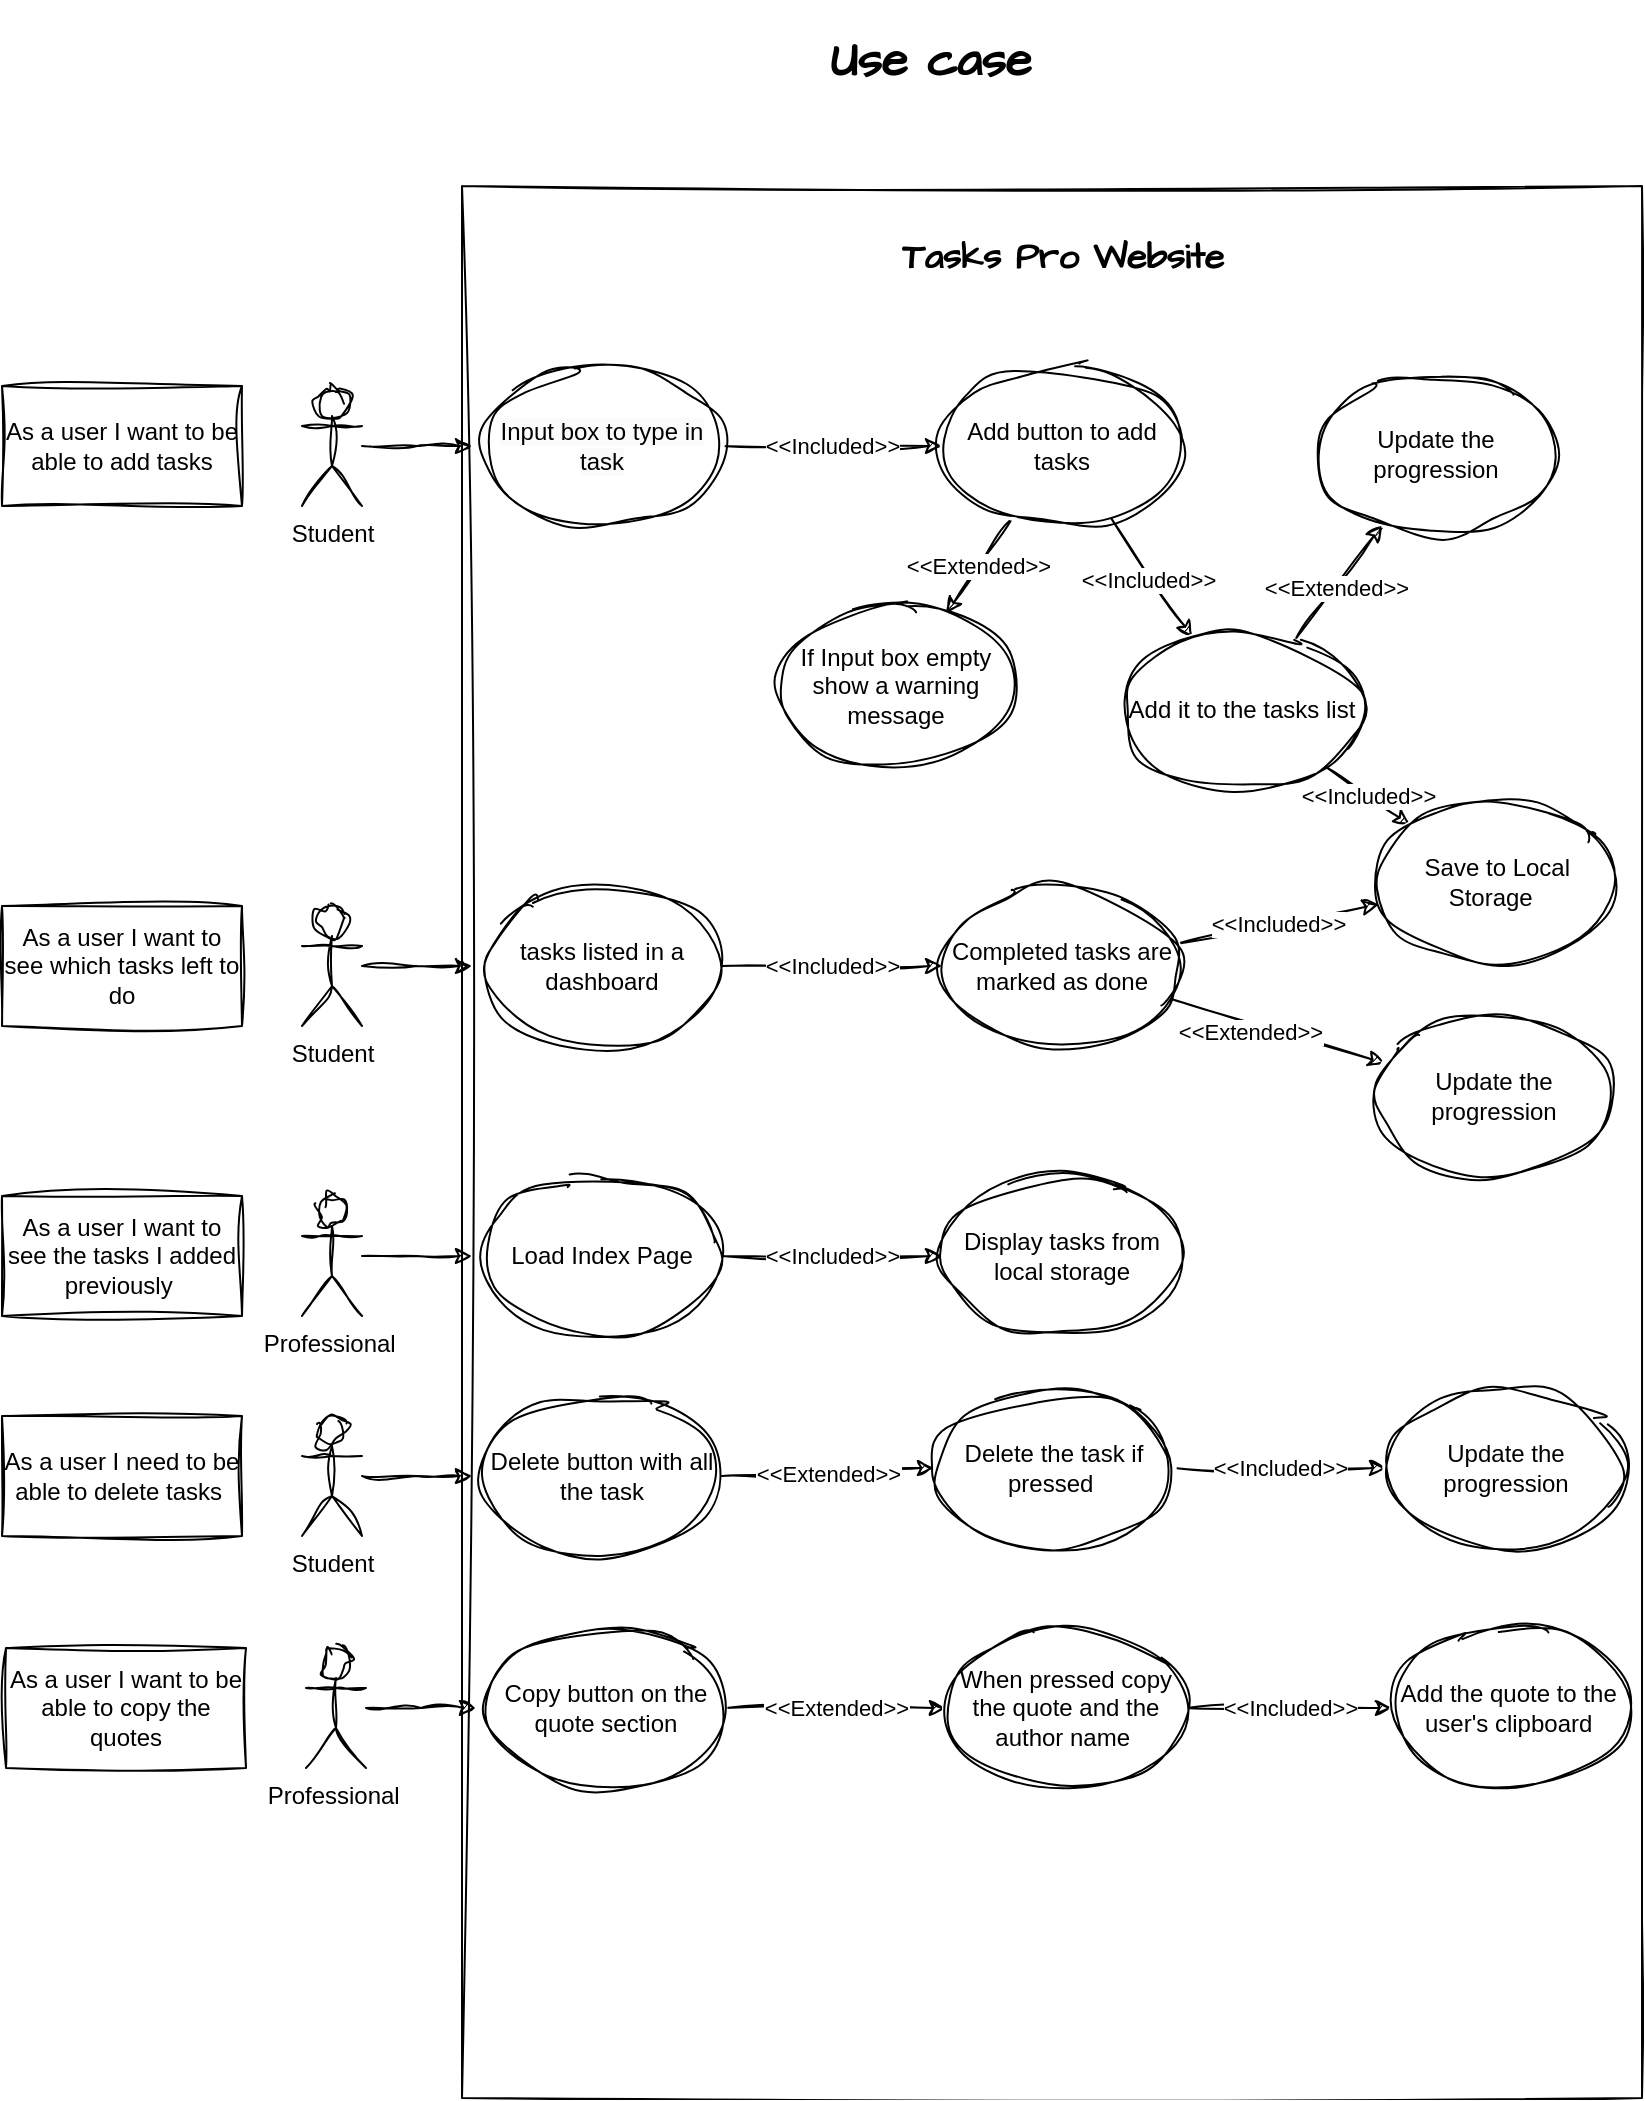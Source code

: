 <mxfile version="24.2.3" type="device" pages="4">
  <diagram name="Use Case" id="Ie0qIOMD2gWjjUgOrU0F">
    <mxGraphModel dx="954" dy="506" grid="0" gridSize="10" guides="1" tooltips="1" connect="1" arrows="1" fold="1" page="1" pageScale="1" pageWidth="827" pageHeight="1169" math="0" shadow="0">
      <root>
        <mxCell id="0" />
        <mxCell id="1" parent="0" />
        <mxCell id="SjFokDbVXIFBRHsCpH0y-13" value="" style="rounded=0;whiteSpace=wrap;html=1;sketch=1;hachureGap=4;jiggle=2;curveFitting=1;fontFamily=Architects Daughter;fontSource=https%3A%2F%2Ffonts.googleapis.com%2Fcss%3Ffamily%3DArchitects%2BDaughter;fillColor=none;" parent="1" vertex="1">
          <mxGeometry x="234" y="207" width="590" height="956" as="geometry" />
        </mxCell>
        <mxCell id="109R5JzHJewTzYq5zSRQ-8" value="" style="edgeStyle=orthogonalEdgeStyle;rounded=0;orthogonalLoop=1;jettySize=auto;html=1;sketch=1;curveFitting=1;jiggle=2;" parent="1" source="109R5JzHJewTzYq5zSRQ-1" edge="1">
          <mxGeometry relative="1" as="geometry">
            <mxPoint x="239" y="337" as="targetPoint" />
          </mxGeometry>
        </mxCell>
        <mxCell id="109R5JzHJewTzYq5zSRQ-1" value="Student" style="shape=umlActor;verticalLabelPosition=bottom;verticalAlign=top;html=1;outlineConnect=0;sketch=1;curveFitting=1;jiggle=2;" parent="1" vertex="1">
          <mxGeometry x="154" y="307" width="30" height="60" as="geometry" />
        </mxCell>
        <mxCell id="109R5JzHJewTzYq5zSRQ-2" value="As a user I want to be able to add tasks" style="rounded=0;whiteSpace=wrap;html=1;sketch=1;curveFitting=1;jiggle=2;" parent="1" vertex="1">
          <mxGeometry x="4" y="307" width="120" height="60" as="geometry" />
        </mxCell>
        <mxCell id="109R5JzHJewTzYq5zSRQ-13" value="&amp;lt;&amp;lt;Included&amp;gt;&amp;gt;" style="edgeStyle=orthogonalEdgeStyle;rounded=0;orthogonalLoop=1;jettySize=auto;html=1;sketch=1;curveFitting=1;jiggle=2;" parent="1" source="109R5JzHJewTzYq5zSRQ-10" target="109R5JzHJewTzYq5zSRQ-12" edge="1">
          <mxGeometry relative="1" as="geometry">
            <mxPoint as="offset" />
          </mxGeometry>
        </mxCell>
        <mxCell id="109R5JzHJewTzYq5zSRQ-10" value="&lt;span style=&quot;color: rgb(0, 0, 0); font-family: Helvetica; font-size: 12px; font-style: normal; font-variant-ligatures: normal; font-variant-caps: normal; font-weight: 400; letter-spacing: normal; orphans: 2; text-align: center; text-indent: 0px; text-transform: none; widows: 2; word-spacing: 0px; -webkit-text-stroke-width: 0px; white-space: normal; background-color: rgb(251, 251, 251); text-decoration-thickness: initial; text-decoration-style: initial; text-decoration-color: initial; display: inline !important; float: none;&quot;&gt;Input box to type in task&lt;/span&gt;" style="ellipse;whiteSpace=wrap;html=1;sketch=1;curveFitting=1;jiggle=2;" parent="1" vertex="1">
          <mxGeometry x="244" y="297" width="120" height="80" as="geometry" />
        </mxCell>
        <mxCell id="SjFokDbVXIFBRHsCpH0y-9" value="" style="rounded=0;orthogonalLoop=1;jettySize=auto;html=1;sketch=1;curveFitting=1;jiggle=2;" parent="1" source="109R5JzHJewTzYq5zSRQ-12" target="SjFokDbVXIFBRHsCpH0y-1" edge="1">
          <mxGeometry relative="1" as="geometry" />
        </mxCell>
        <mxCell id="SjFokDbVXIFBRHsCpH0y-10" value="&amp;lt;&amp;lt;Included&amp;gt;&amp;gt;" style="edgeLabel;html=1;align=center;verticalAlign=middle;resizable=0;points=[];sketch=1;curveFitting=1;jiggle=2;fontFamily=Helvetica;" parent="SjFokDbVXIFBRHsCpH0y-9" vertex="1" connectable="0">
          <mxGeometry x="-0.029" y="-2" relative="1" as="geometry">
            <mxPoint as="offset" />
          </mxGeometry>
        </mxCell>
        <mxCell id="SjFokDbVXIFBRHsCpH0y-12" value="&amp;lt;&amp;lt;Extended&amp;gt;&amp;gt;" style="rounded=0;orthogonalLoop=1;jettySize=auto;html=1;sketch=1;curveFitting=1;jiggle=2;" parent="1" source="109R5JzHJewTzYq5zSRQ-12" target="SjFokDbVXIFBRHsCpH0y-11" edge="1">
          <mxGeometry relative="1" as="geometry" />
        </mxCell>
        <mxCell id="109R5JzHJewTzYq5zSRQ-12" value="Add button to add tasks" style="ellipse;whiteSpace=wrap;html=1;sketch=1;curveFitting=1;jiggle=2;" parent="1" vertex="1">
          <mxGeometry x="474" y="297" width="120" height="80" as="geometry" />
        </mxCell>
        <mxCell id="109R5JzHJewTzYq5zSRQ-14" value="" style="edgeStyle=orthogonalEdgeStyle;rounded=0;orthogonalLoop=1;jettySize=auto;html=1;sketch=1;curveFitting=1;jiggle=2;" parent="1" source="109R5JzHJewTzYq5zSRQ-15" edge="1">
          <mxGeometry relative="1" as="geometry">
            <mxPoint x="239" y="597" as="targetPoint" />
          </mxGeometry>
        </mxCell>
        <mxCell id="109R5JzHJewTzYq5zSRQ-15" value="Student" style="shape=umlActor;verticalLabelPosition=bottom;verticalAlign=top;html=1;outlineConnect=0;sketch=1;curveFitting=1;jiggle=2;" parent="1" vertex="1">
          <mxGeometry x="154" y="567" width="30" height="60" as="geometry" />
        </mxCell>
        <mxCell id="109R5JzHJewTzYq5zSRQ-16" value="As a user I want to see which tasks left to do" style="rounded=0;whiteSpace=wrap;html=1;sketch=1;curveFitting=1;jiggle=2;" parent="1" vertex="1">
          <mxGeometry x="4" y="567" width="120" height="60" as="geometry" />
        </mxCell>
        <mxCell id="109R5JzHJewTzYq5zSRQ-17" value="&amp;lt;&amp;lt;Included&amp;gt;&amp;gt;" style="edgeStyle=orthogonalEdgeStyle;rounded=0;orthogonalLoop=1;jettySize=auto;html=1;sketch=1;curveFitting=1;jiggle=2;" parent="1" source="109R5JzHJewTzYq5zSRQ-18" target="109R5JzHJewTzYq5zSRQ-19" edge="1">
          <mxGeometry relative="1" as="geometry" />
        </mxCell>
        <mxCell id="109R5JzHJewTzYq5zSRQ-18" value="tasks listed in a dashboard" style="ellipse;whiteSpace=wrap;html=1;sketch=1;curveFitting=1;jiggle=2;" parent="1" vertex="1">
          <mxGeometry x="244" y="557" width="120" height="80" as="geometry" />
        </mxCell>
        <mxCell id="SjFokDbVXIFBRHsCpH0y-17" value="" style="rounded=0;sketch=1;hachureGap=4;jiggle=2;curveFitting=1;orthogonalLoop=1;jettySize=auto;html=1;fontFamily=Architects Daughter;fontSource=https%3A%2F%2Ffonts.googleapis.com%2Fcss%3Ffamily%3DArchitects%2BDaughter;" parent="1" source="109R5JzHJewTzYq5zSRQ-19" target="SjFokDbVXIFBRHsCpH0y-16" edge="1">
          <mxGeometry relative="1" as="geometry" />
        </mxCell>
        <mxCell id="SjFokDbVXIFBRHsCpH0y-21" value="&amp;lt;&amp;lt;Extended&amp;gt;&amp;gt;" style="edgeLabel;html=1;align=center;verticalAlign=middle;resizable=0;points=[];sketch=1;hachureGap=4;jiggle=2;curveFitting=1;fontFamily=Helvetica;" parent="SjFokDbVXIFBRHsCpH0y-17" vertex="1" connectable="0">
          <mxGeometry x="-0.233" y="-4" relative="1" as="geometry">
            <mxPoint as="offset" />
          </mxGeometry>
        </mxCell>
        <mxCell id="SjFokDbVXIFBRHsCpH0y-35" value="&lt;span style=&quot;font-family: Helvetica;&quot;&gt;&amp;lt;&amp;lt;Included&amp;gt;&amp;gt;&lt;/span&gt;" style="rounded=0;sketch=1;hachureGap=4;jiggle=2;curveFitting=1;orthogonalLoop=1;jettySize=auto;html=1;fontFamily=Architects Daughter;fontSource=https%3A%2F%2Ffonts.googleapis.com%2Fcss%3Ffamily%3DArchitects%2BDaughter;" parent="1" source="109R5JzHJewTzYq5zSRQ-19" target="SjFokDbVXIFBRHsCpH0y-33" edge="1">
          <mxGeometry relative="1" as="geometry" />
        </mxCell>
        <mxCell id="109R5JzHJewTzYq5zSRQ-19" value="Completed tasks are marked as done" style="ellipse;whiteSpace=wrap;html=1;sketch=1;curveFitting=1;jiggle=2;" parent="1" vertex="1">
          <mxGeometry x="474" y="557" width="120" height="80" as="geometry" />
        </mxCell>
        <mxCell id="SjFokDbVXIFBRHsCpH0y-19" value="" style="rounded=0;sketch=1;hachureGap=4;jiggle=2;curveFitting=1;orthogonalLoop=1;jettySize=auto;html=1;fontFamily=Architects Daughter;fontSource=https%3A%2F%2Ffonts.googleapis.com%2Fcss%3Ffamily%3DArchitects%2BDaughter;" parent="1" source="SjFokDbVXIFBRHsCpH0y-1" target="SjFokDbVXIFBRHsCpH0y-18" edge="1">
          <mxGeometry relative="1" as="geometry" />
        </mxCell>
        <mxCell id="SjFokDbVXIFBRHsCpH0y-20" value="&amp;lt;&amp;lt;Extended&amp;gt;&amp;gt;" style="edgeLabel;html=1;align=center;verticalAlign=middle;resizable=0;points=[];sketch=1;hachureGap=4;jiggle=2;curveFitting=1;fontFamily=Helvetica;" parent="SjFokDbVXIFBRHsCpH0y-19" vertex="1" connectable="0">
          <mxGeometry x="-0.103" relative="1" as="geometry">
            <mxPoint as="offset" />
          </mxGeometry>
        </mxCell>
        <mxCell id="SjFokDbVXIFBRHsCpH0y-34" value="&lt;span style=&quot;font-family: Helvetica;&quot;&gt;&amp;lt;&amp;lt;Included&amp;gt;&amp;gt;&lt;/span&gt;" style="rounded=0;sketch=1;hachureGap=4;jiggle=2;curveFitting=1;orthogonalLoop=1;jettySize=auto;html=1;fontFamily=Architects Daughter;fontSource=https%3A%2F%2Ffonts.googleapis.com%2Fcss%3Ffamily%3DArchitects%2BDaughter;" parent="1" source="SjFokDbVXIFBRHsCpH0y-1" target="SjFokDbVXIFBRHsCpH0y-33" edge="1">
          <mxGeometry relative="1" as="geometry" />
        </mxCell>
        <mxCell id="SjFokDbVXIFBRHsCpH0y-1" value="Add it to the tasks list" style="ellipse;whiteSpace=wrap;html=1;sketch=1;curveFitting=1;jiggle=2;" parent="1" vertex="1">
          <mxGeometry x="564" y="429" width="120" height="80" as="geometry" />
        </mxCell>
        <mxCell id="SjFokDbVXIFBRHsCpH0y-11" value="If Input box empty show a warning message" style="ellipse;whiteSpace=wrap;html=1;sketch=1;curveFitting=1;jiggle=2;" parent="1" vertex="1">
          <mxGeometry x="391" y="417" width="120" height="80" as="geometry" />
        </mxCell>
        <mxCell id="SjFokDbVXIFBRHsCpH0y-14" value="&lt;h2&gt;Tasks Pro Website&lt;/h2&gt;" style="text;html=1;align=center;verticalAlign=middle;whiteSpace=wrap;rounded=0;fontFamily=Architects Daughter;fontSource=https%3A%2F%2Ffonts.googleapis.com%2Fcss%3Ffamily%3DArchitects%2BDaughter;" parent="1" vertex="1">
          <mxGeometry x="446.5" y="227" width="175" height="30" as="geometry" />
        </mxCell>
        <mxCell id="SjFokDbVXIFBRHsCpH0y-16" value="Update the progression" style="ellipse;whiteSpace=wrap;html=1;sketch=1;curveFitting=1;jiggle=2;" parent="1" vertex="1">
          <mxGeometry x="690" y="622" width="120" height="80" as="geometry" />
        </mxCell>
        <mxCell id="SjFokDbVXIFBRHsCpH0y-18" value="Update the progression" style="ellipse;whiteSpace=wrap;html=1;sketch=1;curveFitting=1;jiggle=2;" parent="1" vertex="1">
          <mxGeometry x="661" y="301" width="120" height="80" as="geometry" />
        </mxCell>
        <mxCell id="SjFokDbVXIFBRHsCpH0y-24" value="" style="edgeStyle=orthogonalEdgeStyle;rounded=0;orthogonalLoop=1;jettySize=auto;html=1;sketch=1;curveFitting=1;jiggle=2;" parent="1" source="SjFokDbVXIFBRHsCpH0y-25" edge="1">
          <mxGeometry relative="1" as="geometry">
            <mxPoint x="239" y="742" as="targetPoint" />
          </mxGeometry>
        </mxCell>
        <mxCell id="SjFokDbVXIFBRHsCpH0y-25" value="Professional&amp;nbsp;" style="shape=umlActor;verticalLabelPosition=bottom;verticalAlign=top;html=1;outlineConnect=0;sketch=1;curveFitting=1;jiggle=2;" parent="1" vertex="1">
          <mxGeometry x="154" y="712" width="30" height="60" as="geometry" />
        </mxCell>
        <mxCell id="SjFokDbVXIFBRHsCpH0y-26" value="As a user I want to see the tasks I added previously&amp;nbsp;" style="rounded=0;whiteSpace=wrap;html=1;sketch=1;curveFitting=1;jiggle=2;" parent="1" vertex="1">
          <mxGeometry x="4" y="712" width="120" height="60" as="geometry" />
        </mxCell>
        <mxCell id="SjFokDbVXIFBRHsCpH0y-27" value="&amp;lt;&amp;lt;Included&amp;gt;&amp;gt;" style="edgeStyle=orthogonalEdgeStyle;rounded=0;orthogonalLoop=1;jettySize=auto;html=1;sketch=1;curveFitting=1;jiggle=2;" parent="1" source="SjFokDbVXIFBRHsCpH0y-28" target="SjFokDbVXIFBRHsCpH0y-31" edge="1">
          <mxGeometry relative="1" as="geometry" />
        </mxCell>
        <mxCell id="SjFokDbVXIFBRHsCpH0y-28" value="Load Index Page" style="ellipse;whiteSpace=wrap;html=1;sketch=1;curveFitting=1;jiggle=2;" parent="1" vertex="1">
          <mxGeometry x="244" y="702" width="120" height="80" as="geometry" />
        </mxCell>
        <mxCell id="SjFokDbVXIFBRHsCpH0y-31" value="Display tasks from local storage" style="ellipse;whiteSpace=wrap;html=1;sketch=1;curveFitting=1;jiggle=2;" parent="1" vertex="1">
          <mxGeometry x="474" y="702" width="120" height="80" as="geometry" />
        </mxCell>
        <mxCell id="SjFokDbVXIFBRHsCpH0y-33" value="&amp;nbsp;Save to Local Storage&amp;nbsp;" style="ellipse;whiteSpace=wrap;html=1;sketch=1;curveFitting=1;jiggle=2;" parent="1" vertex="1">
          <mxGeometry x="690" y="515" width="120" height="80" as="geometry" />
        </mxCell>
        <mxCell id="SjFokDbVXIFBRHsCpH0y-36" value="" style="edgeStyle=orthogonalEdgeStyle;rounded=0;orthogonalLoop=1;jettySize=auto;html=1;sketch=1;curveFitting=1;jiggle=2;" parent="1" source="SjFokDbVXIFBRHsCpH0y-37" edge="1">
          <mxGeometry relative="1" as="geometry">
            <mxPoint x="239" y="852" as="targetPoint" />
          </mxGeometry>
        </mxCell>
        <mxCell id="SjFokDbVXIFBRHsCpH0y-37" value="Student" style="shape=umlActor;verticalLabelPosition=bottom;verticalAlign=top;html=1;outlineConnect=0;sketch=1;curveFitting=1;jiggle=2;" parent="1" vertex="1">
          <mxGeometry x="154" y="822" width="30" height="60" as="geometry" />
        </mxCell>
        <mxCell id="SjFokDbVXIFBRHsCpH0y-38" value="As a user I need to be able to delete tasks&amp;nbsp;" style="rounded=0;whiteSpace=wrap;html=1;sketch=1;curveFitting=1;jiggle=2;" parent="1" vertex="1">
          <mxGeometry x="4" y="822" width="120" height="60" as="geometry" />
        </mxCell>
        <mxCell id="SjFokDbVXIFBRHsCpH0y-39" value="&amp;lt;&amp;lt;Extended&amp;gt;&amp;gt;" style="edgeStyle=orthogonalEdgeStyle;rounded=0;orthogonalLoop=1;jettySize=auto;html=1;sketch=1;curveFitting=1;jiggle=2;" parent="1" source="SjFokDbVXIFBRHsCpH0y-40" target="SjFokDbVXIFBRHsCpH0y-41" edge="1">
          <mxGeometry x="-0.006" relative="1" as="geometry">
            <mxPoint as="offset" />
          </mxGeometry>
        </mxCell>
        <mxCell id="SjFokDbVXIFBRHsCpH0y-40" value="Delete button with all the task" style="ellipse;whiteSpace=wrap;html=1;sketch=1;curveFitting=1;jiggle=2;" parent="1" vertex="1">
          <mxGeometry x="244" y="812" width="120" height="80" as="geometry" />
        </mxCell>
        <mxCell id="SjFokDbVXIFBRHsCpH0y-43" value="&lt;span style=&quot;font-family: Helvetica;&quot;&gt;&amp;lt;&amp;lt;Included&amp;gt;&amp;gt;&lt;/span&gt;" style="edgeStyle=orthogonalEdgeStyle;rounded=0;sketch=1;hachureGap=4;jiggle=2;curveFitting=1;orthogonalLoop=1;jettySize=auto;html=1;fontFamily=Architects Daughter;fontSource=https%3A%2F%2Ffonts.googleapis.com%2Fcss%3Ffamily%3DArchitects%2BDaughter;" parent="1" source="SjFokDbVXIFBRHsCpH0y-41" target="SjFokDbVXIFBRHsCpH0y-42" edge="1">
          <mxGeometry relative="1" as="geometry" />
        </mxCell>
        <mxCell id="SjFokDbVXIFBRHsCpH0y-41" value="Delete the task if pressed&amp;nbsp;" style="ellipse;whiteSpace=wrap;html=1;sketch=1;curveFitting=1;jiggle=2;" parent="1" vertex="1">
          <mxGeometry x="470" y="808" width="120" height="80" as="geometry" />
        </mxCell>
        <mxCell id="SjFokDbVXIFBRHsCpH0y-42" value="Update the progression" style="ellipse;whiteSpace=wrap;html=1;sketch=1;curveFitting=1;jiggle=2;" parent="1" vertex="1">
          <mxGeometry x="696" y="808" width="120" height="80" as="geometry" />
        </mxCell>
        <mxCell id="SjFokDbVXIFBRHsCpH0y-46" value="" style="edgeStyle=orthogonalEdgeStyle;rounded=0;orthogonalLoop=1;jettySize=auto;html=1;sketch=1;curveFitting=1;jiggle=2;" parent="1" source="SjFokDbVXIFBRHsCpH0y-47" edge="1">
          <mxGeometry relative="1" as="geometry">
            <mxPoint x="241" y="968" as="targetPoint" />
          </mxGeometry>
        </mxCell>
        <mxCell id="SjFokDbVXIFBRHsCpH0y-47" value="Professional&amp;nbsp;" style="shape=umlActor;verticalLabelPosition=bottom;verticalAlign=top;html=1;outlineConnect=0;sketch=1;curveFitting=1;jiggle=2;" parent="1" vertex="1">
          <mxGeometry x="156" y="938" width="30" height="60" as="geometry" />
        </mxCell>
        <mxCell id="SjFokDbVXIFBRHsCpH0y-48" value="As a user I want to be able to copy the quotes" style="rounded=0;whiteSpace=wrap;html=1;sketch=1;curveFitting=1;jiggle=2;" parent="1" vertex="1">
          <mxGeometry x="6" y="938" width="120" height="60" as="geometry" />
        </mxCell>
        <mxCell id="SjFokDbVXIFBRHsCpH0y-49" value="&amp;lt;&amp;lt;Extended&amp;gt;&amp;gt;" style="edgeStyle=orthogonalEdgeStyle;rounded=0;orthogonalLoop=1;jettySize=auto;html=1;sketch=1;curveFitting=1;jiggle=2;" parent="1" source="SjFokDbVXIFBRHsCpH0y-50" target="SjFokDbVXIFBRHsCpH0y-51" edge="1">
          <mxGeometry x="-0.006" relative="1" as="geometry">
            <mxPoint as="offset" />
          </mxGeometry>
        </mxCell>
        <mxCell id="SjFokDbVXIFBRHsCpH0y-50" value="Copy button on the quote section" style="ellipse;whiteSpace=wrap;html=1;sketch=1;curveFitting=1;jiggle=2;" parent="1" vertex="1">
          <mxGeometry x="246" y="928" width="120" height="80" as="geometry" />
        </mxCell>
        <mxCell id="SjFokDbVXIFBRHsCpH0y-55" value="&lt;span style=&quot;font-family: Helvetica;&quot;&gt;&amp;lt;&amp;lt;Included&amp;gt;&amp;gt;&lt;/span&gt;" style="edgeStyle=orthogonalEdgeStyle;rounded=0;sketch=1;hachureGap=4;jiggle=2;curveFitting=1;orthogonalLoop=1;jettySize=auto;html=1;fontFamily=Architects Daughter;fontSource=https%3A%2F%2Ffonts.googleapis.com%2Fcss%3Ffamily%3DArchitects%2BDaughter;" parent="1" source="SjFokDbVXIFBRHsCpH0y-51" target="SjFokDbVXIFBRHsCpH0y-54" edge="1">
          <mxGeometry relative="1" as="geometry" />
        </mxCell>
        <mxCell id="SjFokDbVXIFBRHsCpH0y-51" value="When pressed copy the quote and the author name&amp;nbsp;" style="ellipse;whiteSpace=wrap;html=1;sketch=1;curveFitting=1;jiggle=2;" parent="1" vertex="1">
          <mxGeometry x="476" y="928" width="120" height="80" as="geometry" />
        </mxCell>
        <mxCell id="SjFokDbVXIFBRHsCpH0y-54" value="Add the quote to the&amp;nbsp; user&#39;s clipboard&amp;nbsp;" style="ellipse;whiteSpace=wrap;html=1;sketch=1;curveFitting=1;jiggle=2;" parent="1" vertex="1">
          <mxGeometry x="699" y="928" width="120" height="80" as="geometry" />
        </mxCell>
        <mxCell id="3OmliGlyzVwUnfsDCbtQ-1" value="&lt;h1&gt;Use case&lt;/h1&gt;" style="text;html=1;align=center;verticalAlign=middle;whiteSpace=wrap;rounded=0;fontFamily=Architects Daughter;fontSource=https%3A%2F%2Ffonts.googleapis.com%2Fcss%3Ffamily%3DArchitects%2BDaughter;" parent="1" vertex="1">
          <mxGeometry x="323" y="123" width="291" height="44" as="geometry" />
        </mxCell>
      </root>
    </mxGraphModel>
  </diagram>
  <diagram id="Ha2VJfdBjxjAuOzQPxqa" name="Class Diagram">
    <mxGraphModel dx="763" dy="405" grid="1" gridSize="10" guides="1" tooltips="1" connect="1" arrows="1" fold="1" page="1" pageScale="1" pageWidth="827" pageHeight="1169" math="0" shadow="0">
      <root>
        <mxCell id="0" />
        <mxCell id="1" parent="0" />
        <mxCell id="lazPClk720-qnQBR0tQD-15" style="rounded=0;orthogonalLoop=1;jettySize=auto;html=1;endArrow=none;endFill=0;" edge="1" parent="1" source="vRfil0rlAkFZ6uQs9B9I-5" target="vRfil0rlAkFZ6uQs9B9I-23">
          <mxGeometry relative="1" as="geometry" />
        </mxCell>
        <mxCell id="lazPClk720-qnQBR0tQD-16" value="1" style="edgeLabel;html=1;align=center;verticalAlign=middle;resizable=0;points=[];" vertex="1" connectable="0" parent="lazPClk720-qnQBR0tQD-15">
          <mxGeometry x="-0.834" y="1" relative="1" as="geometry">
            <mxPoint x="1" as="offset" />
          </mxGeometry>
        </mxCell>
        <mxCell id="lazPClk720-qnQBR0tQD-17" value="1" style="edgeLabel;html=1;align=center;verticalAlign=middle;resizable=0;points=[];" vertex="1" connectable="0" parent="lazPClk720-qnQBR0tQD-15">
          <mxGeometry x="0.823" y="-1" relative="1" as="geometry">
            <mxPoint as="offset" />
          </mxGeometry>
        </mxCell>
        <mxCell id="vRfil0rlAkFZ6uQs9B9I-5" value="UIManager" style="swimlane;fontStyle=1;align=center;verticalAlign=top;childLayout=stackLayout;horizontal=1;startSize=26;horizontalStack=0;resizeParent=1;resizeParentMax=0;resizeLast=0;collapsible=1;marginBottom=0;whiteSpace=wrap;html=1;" parent="1" vertex="1">
          <mxGeometry x="210" y="110" width="240" height="130" as="geometry" />
        </mxCell>
        <mxCell id="vRfil0rlAkFZ6uQs9B9I-7" value="" style="line;strokeWidth=1;fillColor=none;align=left;verticalAlign=middle;spacingTop=-1;spacingLeft=3;spacingRight=3;rotatable=0;labelPosition=right;points=[];portConstraint=eastwest;strokeColor=inherit;" parent="vRfil0rlAkFZ6uQs9B9I-5" vertex="1">
          <mxGeometry y="26" width="240" height="8" as="geometry" />
        </mxCell>
        <mxCell id="vRfil0rlAkFZ6uQs9B9I-8" value="+ updateTaskList()&lt;div&gt;+ updateProgress(progress: int)&lt;/div&gt;&lt;div&gt;+ generateQuote(quote: String, author: String)&lt;/div&gt;&lt;div&gt;&lt;br&gt;&lt;/div&gt;" style="text;strokeColor=none;fillColor=none;align=left;verticalAlign=top;spacingLeft=4;spacingRight=4;overflow=hidden;rotatable=0;points=[[0,0.5],[1,0.5]];portConstraint=eastwest;whiteSpace=wrap;html=1;" parent="vRfil0rlAkFZ6uQs9B9I-5" vertex="1">
          <mxGeometry y="34" width="240" height="96" as="geometry" />
        </mxCell>
        <mxCell id="lazPClk720-qnQBR0tQD-12" style="rounded=0;orthogonalLoop=1;jettySize=auto;html=1;endArrow=none;endFill=0;" edge="1" parent="1" source="vRfil0rlAkFZ6uQs9B9I-19" target="lazPClk720-qnQBR0tQD-1">
          <mxGeometry relative="1" as="geometry" />
        </mxCell>
        <mxCell id="lazPClk720-qnQBR0tQD-13" value="1" style="edgeLabel;html=1;align=center;verticalAlign=middle;resizable=0;points=[];" vertex="1" connectable="0" parent="lazPClk720-qnQBR0tQD-12">
          <mxGeometry x="-0.775" relative="1" as="geometry">
            <mxPoint as="offset" />
          </mxGeometry>
        </mxCell>
        <mxCell id="lazPClk720-qnQBR0tQD-14" value="1" style="edgeLabel;html=1;align=center;verticalAlign=middle;resizable=0;points=[];" vertex="1" connectable="0" parent="lazPClk720-qnQBR0tQD-12">
          <mxGeometry x="0.735" y="-1" relative="1" as="geometry">
            <mxPoint as="offset" />
          </mxGeometry>
        </mxCell>
        <mxCell id="vRfil0rlAkFZ6uQs9B9I-19" value="TaskManager" style="swimlane;fontStyle=1;align=center;verticalAlign=top;childLayout=stackLayout;horizontal=1;startSize=26;horizontalStack=0;resizeParent=1;resizeParentMax=0;resizeLast=0;collapsible=1;marginBottom=0;whiteSpace=wrap;html=1;" parent="1" vertex="1">
          <mxGeometry x="90" y="300" width="160" height="180" as="geometry" />
        </mxCell>
        <mxCell id="vRfil0rlAkFZ6uQs9B9I-20" value="- tasks: array&lt;div&gt;- MaxTaskValue: int&lt;/div&gt;&lt;div&gt;- taskDoneValue: int&lt;/div&gt;" style="text;strokeColor=none;fillColor=none;align=left;verticalAlign=top;spacingLeft=4;spacingRight=4;overflow=hidden;rotatable=0;points=[[0,0.5],[1,0.5]];portConstraint=eastwest;whiteSpace=wrap;html=1;" parent="vRfil0rlAkFZ6uQs9B9I-19" vertex="1">
          <mxGeometry y="26" width="160" height="54" as="geometry" />
        </mxCell>
        <mxCell id="vRfil0rlAkFZ6uQs9B9I-21" value="" style="line;strokeWidth=1;fillColor=none;align=left;verticalAlign=middle;spacingTop=-1;spacingLeft=3;spacingRight=3;rotatable=0;labelPosition=right;points=[];portConstraint=eastwest;strokeColor=inherit;" parent="vRfil0rlAkFZ6uQs9B9I-19" vertex="1">
          <mxGeometry y="80" width="160" height="30" as="geometry" />
        </mxCell>
        <mxCell id="vRfil0rlAkFZ6uQs9B9I-22" value="+ addTask()&lt;div&gt;+ removeTask ()&lt;/div&gt;&lt;div&gt;+ toggleTaskState()&lt;/div&gt;&lt;div&gt;+ updateProgress()&lt;/div&gt;" style="text;strokeColor=none;fillColor=none;align=left;verticalAlign=top;spacingLeft=4;spacingRight=4;overflow=hidden;rotatable=0;points=[[0,0.5],[1,0.5]];portConstraint=eastwest;whiteSpace=wrap;html=1;" parent="vRfil0rlAkFZ6uQs9B9I-19" vertex="1">
          <mxGeometry y="110" width="160" height="70" as="geometry" />
        </mxCell>
        <mxCell id="vRfil0rlAkFZ6uQs9B9I-23" value="QuoteManager" style="swimlane;fontStyle=1;align=center;verticalAlign=top;childLayout=stackLayout;horizontal=1;startSize=26;horizontalStack=0;resizeParent=1;resizeParentMax=0;resizeLast=0;collapsible=1;marginBottom=0;whiteSpace=wrap;html=1;" parent="1" vertex="1">
          <mxGeometry x="440" y="500" width="160" height="100" as="geometry" />
        </mxCell>
        <mxCell id="vRfil0rlAkFZ6uQs9B9I-25" value="" style="line;strokeWidth=1;fillColor=none;align=left;verticalAlign=middle;spacingTop=-1;spacingLeft=3;spacingRight=3;rotatable=0;labelPosition=right;points=[];portConstraint=eastwest;strokeColor=inherit;" parent="vRfil0rlAkFZ6uQs9B9I-23" vertex="1">
          <mxGeometry y="26" width="160" height="8" as="geometry" />
        </mxCell>
        <mxCell id="vRfil0rlAkFZ6uQs9B9I-26" value="+ fetchQuote()&lt;div&gt;+ displayQuote(quote: string, author: string)&lt;/div&gt;" style="text;strokeColor=none;fillColor=none;align=left;verticalAlign=top;spacingLeft=4;spacingRight=4;overflow=hidden;rotatable=0;points=[[0,0.5],[1,0.5]];portConstraint=eastwest;whiteSpace=wrap;html=1;" parent="vRfil0rlAkFZ6uQs9B9I-23" vertex="1">
          <mxGeometry y="34" width="160" height="66" as="geometry" />
        </mxCell>
        <mxCell id="vRfil0rlAkFZ6uQs9B9I-27" value="Task" style="swimlane;fontStyle=1;align=center;verticalAlign=top;childLayout=stackLayout;horizontal=1;startSize=26;horizontalStack=0;resizeParent=1;resizeParentMax=0;resizeLast=0;collapsible=1;marginBottom=0;whiteSpace=wrap;html=1;" parent="1" vertex="1">
          <mxGeometry x="480" y="290" width="160" height="148" as="geometry" />
        </mxCell>
        <mxCell id="vRfil0rlAkFZ6uQs9B9I-28" value="- TaskID: int&lt;div&gt;- TaskTitle: string&lt;/div&gt;&lt;div&gt;- isCompleted: Boolean&lt;/div&gt;&lt;div&gt;&lt;br&gt;&lt;div&gt;&lt;br&gt;&lt;/div&gt;&lt;/div&gt;" style="text;strokeColor=none;fillColor=none;align=left;verticalAlign=top;spacingLeft=4;spacingRight=4;overflow=hidden;rotatable=0;points=[[0,0.5],[1,0.5]];portConstraint=eastwest;whiteSpace=wrap;html=1;" parent="vRfil0rlAkFZ6uQs9B9I-27" vertex="1">
          <mxGeometry y="26" width="160" height="54" as="geometry" />
        </mxCell>
        <mxCell id="vRfil0rlAkFZ6uQs9B9I-29" value="" style="line;strokeWidth=1;fillColor=none;align=left;verticalAlign=middle;spacingTop=-1;spacingLeft=3;spacingRight=3;rotatable=0;labelPosition=right;points=[];portConstraint=eastwest;strokeColor=inherit;" parent="vRfil0rlAkFZ6uQs9B9I-27" vertex="1">
          <mxGeometry y="80" width="160" height="8" as="geometry" />
        </mxCell>
        <mxCell id="vRfil0rlAkFZ6uQs9B9I-30" value="+ toggleCompletion()&amp;nbsp;" style="text;strokeColor=none;fillColor=none;align=left;verticalAlign=top;spacingLeft=4;spacingRight=4;overflow=hidden;rotatable=0;points=[[0,0.5],[1,0.5]];portConstraint=eastwest;whiteSpace=wrap;html=1;" parent="vRfil0rlAkFZ6uQs9B9I-27" vertex="1">
          <mxGeometry y="88" width="160" height="60" as="geometry" />
        </mxCell>
        <mxCell id="lazPClk720-qnQBR0tQD-1" value="Progress Bar" style="swimlane;fontStyle=1;align=center;verticalAlign=top;childLayout=stackLayout;horizontal=1;startSize=26;horizontalStack=0;resizeParent=1;resizeParentMax=0;resizeLast=0;collapsible=1;marginBottom=0;whiteSpace=wrap;html=1;" vertex="1" parent="1">
          <mxGeometry x="250" y="570" width="160" height="120" as="geometry" />
        </mxCell>
        <mxCell id="lazPClk720-qnQBR0tQD-2" value="- currentStatus: string&amp;nbsp;&amp;nbsp;" style="text;strokeColor=none;fillColor=none;align=left;verticalAlign=top;spacingLeft=4;spacingRight=4;overflow=hidden;rotatable=0;points=[[0,0.5],[1,0.5]];portConstraint=eastwest;whiteSpace=wrap;html=1;" vertex="1" parent="lazPClk720-qnQBR0tQD-1">
          <mxGeometry y="26" width="160" height="26" as="geometry" />
        </mxCell>
        <mxCell id="lazPClk720-qnQBR0tQD-3" value="" style="line;strokeWidth=1;fillColor=none;align=left;verticalAlign=middle;spacingTop=-1;spacingLeft=3;spacingRight=3;rotatable=0;labelPosition=right;points=[];portConstraint=eastwest;strokeColor=inherit;" vertex="1" parent="lazPClk720-qnQBR0tQD-1">
          <mxGeometry y="52" width="160" height="8" as="geometry" />
        </mxCell>
        <mxCell id="lazPClk720-qnQBR0tQD-4" value="+ updateProgress()&lt;div&gt;+ calculatePercentage(): float&lt;/div&gt;" style="text;strokeColor=none;fillColor=none;align=left;verticalAlign=top;spacingLeft=4;spacingRight=4;overflow=hidden;rotatable=0;points=[[0,0.5],[1,0.5]];portConstraint=eastwest;whiteSpace=wrap;html=1;" vertex="1" parent="lazPClk720-qnQBR0tQD-1">
          <mxGeometry y="60" width="160" height="60" as="geometry" />
        </mxCell>
        <mxCell id="lazPClk720-qnQBR0tQD-5" style="rounded=0;orthogonalLoop=1;jettySize=auto;html=1;endArrow=none;endFill=0;" edge="1" parent="1" source="vRfil0rlAkFZ6uQs9B9I-21" target="vRfil0rlAkFZ6uQs9B9I-27">
          <mxGeometry relative="1" as="geometry" />
        </mxCell>
        <mxCell id="lazPClk720-qnQBR0tQD-6" value="1" style="edgeLabel;html=1;align=center;verticalAlign=middle;resizable=0;points=[];" vertex="1" connectable="0" parent="lazPClk720-qnQBR0tQD-5">
          <mxGeometry x="-0.779" y="-1" relative="1" as="geometry">
            <mxPoint as="offset" />
          </mxGeometry>
        </mxCell>
        <mxCell id="lazPClk720-qnQBR0tQD-7" value="1..*" style="edgeLabel;html=1;align=center;verticalAlign=middle;resizable=0;points=[];" vertex="1" connectable="0" parent="lazPClk720-qnQBR0tQD-5">
          <mxGeometry x="0.75" y="-2" relative="1" as="geometry">
            <mxPoint as="offset" />
          </mxGeometry>
        </mxCell>
        <mxCell id="lazPClk720-qnQBR0tQD-8" style="rounded=0;orthogonalLoop=1;jettySize=auto;html=1;entryX=0.5;entryY=0;entryDx=0;entryDy=0;endArrow=none;endFill=0;" edge="1" parent="1" source="vRfil0rlAkFZ6uQs9B9I-8" target="vRfil0rlAkFZ6uQs9B9I-19">
          <mxGeometry relative="1" as="geometry" />
        </mxCell>
        <mxCell id="lazPClk720-qnQBR0tQD-9" value="1" style="edgeLabel;html=1;align=center;verticalAlign=middle;resizable=0;points=[];" vertex="1" connectable="0" parent="lazPClk720-qnQBR0tQD-8">
          <mxGeometry x="-0.652" relative="1" as="geometry">
            <mxPoint as="offset" />
          </mxGeometry>
        </mxCell>
        <mxCell id="lazPClk720-qnQBR0tQD-10" value="1" style="edgeLabel;html=1;align=center;verticalAlign=middle;resizable=0;points=[];" vertex="1" connectable="0" parent="lazPClk720-qnQBR0tQD-8">
          <mxGeometry x="0.66" y="3" relative="1" as="geometry">
            <mxPoint as="offset" />
          </mxGeometry>
        </mxCell>
        <mxCell id="lazPClk720-qnQBR0tQD-18" style="rounded=0;orthogonalLoop=1;jettySize=auto;html=1;entryX=0.546;entryY=-0.02;entryDx=0;entryDy=0;entryPerimeter=0;endArrow=none;endFill=0;" edge="1" parent="1" source="vRfil0rlAkFZ6uQs9B9I-8" target="lazPClk720-qnQBR0tQD-1">
          <mxGeometry relative="1" as="geometry" />
        </mxCell>
        <mxCell id="lazPClk720-qnQBR0tQD-19" value="1" style="edgeLabel;html=1;align=center;verticalAlign=middle;resizable=0;points=[];" vertex="1" connectable="0" parent="lazPClk720-qnQBR0tQD-18">
          <mxGeometry x="0.726" y="-3" relative="1" as="geometry">
            <mxPoint as="offset" />
          </mxGeometry>
        </mxCell>
        <mxCell id="lazPClk720-qnQBR0tQD-20" value="1" style="edgeLabel;html=1;align=center;verticalAlign=middle;resizable=0;points=[];" vertex="1" connectable="0" parent="lazPClk720-qnQBR0tQD-18">
          <mxGeometry x="-0.836" relative="1" as="geometry">
            <mxPoint as="offset" />
          </mxGeometry>
        </mxCell>
      </root>
    </mxGraphModel>
  </diagram>
  <diagram id="wzRS-xrTG1b2l59-vwid" name="State Diagram">
    <mxGraphModel dx="784" dy="1267" grid="1" gridSize="10" guides="1" tooltips="1" connect="1" arrows="1" fold="1" page="1" pageScale="1" pageWidth="827" pageHeight="1169" math="0" shadow="0">
      <root>
        <mxCell id="0" />
        <mxCell id="1" parent="0" />
        <mxCell id="ZC-MLU4k04JnTnLzm_Xa-1" value="" style="ellipse;html=1;shape=startState;strokeColor=#1A1A1A;fillColor=#1A1A1A;" vertex="1" parent="1">
          <mxGeometry x="305" y="160" width="30" height="30" as="geometry" />
        </mxCell>
        <mxCell id="ZC-MLU4k04JnTnLzm_Xa-2" value="" style="edgeStyle=orthogonalEdgeStyle;html=1;verticalAlign=bottom;endArrow=open;endSize=8;rounded=0;entryX=0.5;entryY=0;entryDx=0;entryDy=0;" edge="1" parent="1" target="ZC-MLU4k04JnTnLzm_Xa-5">
          <mxGeometry relative="1" as="geometry">
            <mxPoint x="320" y="250" as="targetPoint" />
            <mxPoint x="320" y="190" as="sourcePoint" />
          </mxGeometry>
        </mxCell>
        <mxCell id="ZC-MLU4k04JnTnLzm_Xa-7" value="" style="edgeStyle=orthogonalEdgeStyle;rounded=0;orthogonalLoop=1;jettySize=auto;html=1;" edge="1" parent="1" source="ZC-MLU4k04JnTnLzm_Xa-5" target="ZC-MLU4k04JnTnLzm_Xa-6">
          <mxGeometry relative="1" as="geometry" />
        </mxCell>
        <mxCell id="ZC-MLU4k04JnTnLzm_Xa-11" value="" style="edgeStyle=orthogonalEdgeStyle;rounded=0;orthogonalLoop=1;jettySize=auto;html=1;" edge="1" parent="1" source="ZC-MLU4k04JnTnLzm_Xa-5" target="ZC-MLU4k04JnTnLzm_Xa-10">
          <mxGeometry relative="1" as="geometry" />
        </mxCell>
        <mxCell id="ZC-MLU4k04JnTnLzm_Xa-12" value="Add Task" style="edgeLabel;html=1;align=center;verticalAlign=middle;resizable=0;points=[];" vertex="1" connectable="0" parent="ZC-MLU4k04JnTnLzm_Xa-11">
          <mxGeometry x="-0.277" y="-2" relative="1" as="geometry">
            <mxPoint as="offset" />
          </mxGeometry>
        </mxCell>
        <mxCell id="BsE1Qujto6qYRR7ktIgl-2" value="" style="edgeStyle=orthogonalEdgeStyle;rounded=0;orthogonalLoop=1;jettySize=auto;html=1;" edge="1" parent="1" source="ZC-MLU4k04JnTnLzm_Xa-5" target="BsE1Qujto6qYRR7ktIgl-1">
          <mxGeometry relative="1" as="geometry" />
        </mxCell>
        <mxCell id="ZC-MLU4k04JnTnLzm_Xa-5" value="Page Loaded" style="rounded=1;whiteSpace=wrap;html=1;" vertex="1" parent="1">
          <mxGeometry x="260" y="250" width="120" height="60" as="geometry" />
        </mxCell>
        <mxCell id="ZC-MLU4k04JnTnLzm_Xa-9" value="" style="edgeStyle=orthogonalEdgeStyle;rounded=0;orthogonalLoop=1;jettySize=auto;html=1;" edge="1" parent="1" source="ZC-MLU4k04JnTnLzm_Xa-6" target="ZC-MLU4k04JnTnLzm_Xa-8">
          <mxGeometry relative="1" as="geometry" />
        </mxCell>
        <mxCell id="ZC-MLU4k04JnTnLzm_Xa-6" value="&amp;nbsp;New Quote Displayed" style="rounded=1;whiteSpace=wrap;html=1;" vertex="1" parent="1">
          <mxGeometry x="260" y="370" width="120" height="60" as="geometry" />
        </mxCell>
        <mxCell id="ZC-MLU4k04JnTnLzm_Xa-8" value="Quote Copied" style="rounded=1;whiteSpace=wrap;html=1;" vertex="1" parent="1">
          <mxGeometry x="260" y="485" width="120" height="60" as="geometry" />
        </mxCell>
        <mxCell id="ZC-MLU4k04JnTnLzm_Xa-14" value="" style="edgeStyle=orthogonalEdgeStyle;rounded=0;orthogonalLoop=1;jettySize=auto;html=1;" edge="1" parent="1" source="ZC-MLU4k04JnTnLzm_Xa-10" target="ZC-MLU4k04JnTnLzm_Xa-13">
          <mxGeometry relative="1" as="geometry" />
        </mxCell>
        <mxCell id="ZC-MLU4k04JnTnLzm_Xa-18" value="" style="edgeStyle=orthogonalEdgeStyle;rounded=0;orthogonalLoop=1;jettySize=auto;html=1;" edge="1" parent="1" source="ZC-MLU4k04JnTnLzm_Xa-10" target="ZC-MLU4k04JnTnLzm_Xa-17">
          <mxGeometry relative="1" as="geometry" />
        </mxCell>
        <mxCell id="ZC-MLU4k04JnTnLzm_Xa-10" value="Task Added" style="rounded=1;whiteSpace=wrap;html=1;" vertex="1" parent="1">
          <mxGeometry x="495" y="250" width="120" height="60" as="geometry" />
        </mxCell>
        <mxCell id="ZC-MLU4k04JnTnLzm_Xa-16" value="" style="edgeStyle=orthogonalEdgeStyle;rounded=0;orthogonalLoop=1;jettySize=auto;html=1;" edge="1" parent="1" source="ZC-MLU4k04JnTnLzm_Xa-13" target="ZC-MLU4k04JnTnLzm_Xa-15">
          <mxGeometry relative="1" as="geometry" />
        </mxCell>
        <mxCell id="ZC-MLU4k04JnTnLzm_Xa-13" value="checked/ Unchecked" style="rounded=1;whiteSpace=wrap;html=1;" vertex="1" parent="1">
          <mxGeometry x="495" y="390" width="120" height="60" as="geometry" />
        </mxCell>
        <mxCell id="ZC-MLU4k04JnTnLzm_Xa-15" value="Update Progress" style="rounded=1;whiteSpace=wrap;html=1;" vertex="1" parent="1">
          <mxGeometry x="605" y="545" width="120" height="60" as="geometry" />
        </mxCell>
        <mxCell id="ZC-MLU4k04JnTnLzm_Xa-19" style="edgeStyle=orthogonalEdgeStyle;rounded=0;orthogonalLoop=1;jettySize=auto;html=1;entryX=0.5;entryY=0;entryDx=0;entryDy=0;" edge="1" parent="1" source="ZC-MLU4k04JnTnLzm_Xa-17" target="ZC-MLU4k04JnTnLzm_Xa-15">
          <mxGeometry relative="1" as="geometry" />
        </mxCell>
        <mxCell id="ZC-MLU4k04JnTnLzm_Xa-17" value="Delete" style="rounded=1;whiteSpace=wrap;html=1;" vertex="1" parent="1">
          <mxGeometry x="695" y="390" width="120" height="60" as="geometry" />
        </mxCell>
        <mxCell id="ZC-MLU4k04JnTnLzm_Xa-22" value="" style="ellipse;html=1;shape=startState;fillColor=#000000;strokeColor=#1A1A1A;" vertex="1" parent="1">
          <mxGeometry x="650" y="670" width="30" height="30" as="geometry" />
        </mxCell>
        <mxCell id="ZC-MLU4k04JnTnLzm_Xa-23" value="" style="html=1;verticalAlign=bottom;endArrow=none;endSize=8;strokeColor=#1A1A1A;rounded=0;entryX=0.5;entryY=1;entryDx=0;entryDy=0;endFill=0;" edge="1" source="ZC-MLU4k04JnTnLzm_Xa-22" parent="1" target="ZC-MLU4k04JnTnLzm_Xa-15">
          <mxGeometry relative="1" as="geometry">
            <mxPoint x="545" y="720" as="targetPoint" />
          </mxGeometry>
        </mxCell>
        <mxCell id="BsE1Qujto6qYRR7ktIgl-4" value="" style="edgeStyle=orthogonalEdgeStyle;rounded=0;orthogonalLoop=1;jettySize=auto;html=1;" edge="1" parent="1" source="BsE1Qujto6qYRR7ktIgl-1" target="BsE1Qujto6qYRR7ktIgl-3">
          <mxGeometry relative="1" as="geometry" />
        </mxCell>
        <mxCell id="BsE1Qujto6qYRR7ktIgl-1" value="Light Mode" style="whiteSpace=wrap;html=1;rounded=1;" vertex="1" parent="1">
          <mxGeometry x="60" y="250" width="120" height="60" as="geometry" />
        </mxCell>
        <mxCell id="BsE1Qujto6qYRR7ktIgl-3" value="Dark Mode" style="whiteSpace=wrap;html=1;rounded=1;" vertex="1" parent="1">
          <mxGeometry x="60" y="390" width="120" height="60" as="geometry" />
        </mxCell>
      </root>
    </mxGraphModel>
  </diagram>
  <diagram id="EVbhGY5n_6OzDc70dqo1" name="Activity Diagram">
    <mxGraphModel dx="954" dy="1675" grid="1" gridSize="10" guides="1" tooltips="1" connect="1" arrows="1" fold="1" page="1" pageScale="1" pageWidth="827" pageHeight="1169" math="0" shadow="0">
      <root>
        <mxCell id="0" />
        <mxCell id="1" parent="0" />
        <mxCell id="UNs-fO0nYPcJSLPCdOqB-5" value="" style="edgeStyle=orthogonalEdgeStyle;rounded=0;orthogonalLoop=1;jettySize=auto;html=1;" edge="1" parent="1" source="UNs-fO0nYPcJSLPCdOqB-1" target="UNs-fO0nYPcJSLPCdOqB-4">
          <mxGeometry relative="1" as="geometry" />
        </mxCell>
        <mxCell id="gEg4cpRFhxk6XNCumY7G-2" value="" style="edgeStyle=orthogonalEdgeStyle;rounded=0;orthogonalLoop=1;jettySize=auto;html=1;" edge="1" parent="1" source="UNs-fO0nYPcJSLPCdOqB-1" target="gEg4cpRFhxk6XNCumY7G-1">
          <mxGeometry relative="1" as="geometry" />
        </mxCell>
        <mxCell id="UNs-fO0nYPcJSLPCdOqB-1" value="Loads Tasks Pro Application" style="rounded=1;whiteSpace=wrap;html=1;" vertex="1" parent="1">
          <mxGeometry x="195" y="-20" width="120" height="60" as="geometry" />
        </mxCell>
        <mxCell id="UNs-fO0nYPcJSLPCdOqB-2" value="" style="ellipse;html=1;shape=startState;fillColor=#000000;strokeColor=#ff0000;" vertex="1" parent="1">
          <mxGeometry x="240" y="-80" width="30" height="30" as="geometry" />
        </mxCell>
        <mxCell id="UNs-fO0nYPcJSLPCdOqB-3" value="" style="edgeStyle=orthogonalEdgeStyle;html=1;verticalAlign=bottom;endArrow=open;endSize=8;strokeColor=#ff0000;rounded=0;entryX=0.5;entryY=0;entryDx=0;entryDy=0;" edge="1" source="UNs-fO0nYPcJSLPCdOqB-2" parent="1" target="UNs-fO0nYPcJSLPCdOqB-1">
          <mxGeometry relative="1" as="geometry">
            <mxPoint x="255" y="-50" as="targetPoint" />
          </mxGeometry>
        </mxCell>
        <mxCell id="UNs-fO0nYPcJSLPCdOqB-9" value="" style="edgeStyle=orthogonalEdgeStyle;rounded=0;orthogonalLoop=1;jettySize=auto;html=1;" edge="1" parent="1" source="UNs-fO0nYPcJSLPCdOqB-4" target="UNs-fO0nYPcJSLPCdOqB-8">
          <mxGeometry relative="1" as="geometry" />
        </mxCell>
        <mxCell id="UNs-fO0nYPcJSLPCdOqB-4" value="Enter a task in input box" style="rounded=1;whiteSpace=wrap;html=1;" vertex="1" parent="1">
          <mxGeometry x="354" y="60" width="120" height="60" as="geometry" />
        </mxCell>
        <mxCell id="UNs-fO0nYPcJSLPCdOqB-11" value="" style="edgeStyle=orthogonalEdgeStyle;rounded=0;orthogonalLoop=1;jettySize=auto;html=1;" edge="1" parent="1" source="UNs-fO0nYPcJSLPCdOqB-8" target="UNs-fO0nYPcJSLPCdOqB-10">
          <mxGeometry relative="1" as="geometry" />
        </mxCell>
        <mxCell id="UNs-fO0nYPcJSLPCdOqB-13" value="" style="edgeStyle=orthogonalEdgeStyle;rounded=0;orthogonalLoop=1;jettySize=auto;html=1;" edge="1" parent="1" source="UNs-fO0nYPcJSLPCdOqB-8" target="UNs-fO0nYPcJSLPCdOqB-12">
          <mxGeometry relative="1" as="geometry" />
        </mxCell>
        <mxCell id="UNs-fO0nYPcJSLPCdOqB-8" value="Is the Task Valid?" style="rhombus;whiteSpace=wrap;html=1;rounded=1;" vertex="1" parent="1">
          <mxGeometry x="215" y="170" width="80" height="80" as="geometry" />
        </mxCell>
        <mxCell id="UNs-fO0nYPcJSLPCdOqB-15" value="" style="edgeStyle=orthogonalEdgeStyle;rounded=0;orthogonalLoop=1;jettySize=auto;html=1;" edge="1" parent="1" source="UNs-fO0nYPcJSLPCdOqB-10" target="UNs-fO0nYPcJSLPCdOqB-14">
          <mxGeometry relative="1" as="geometry" />
        </mxCell>
        <mxCell id="UNs-fO0nYPcJSLPCdOqB-10" value="Add task to the list" style="whiteSpace=wrap;html=1;rounded=1;" vertex="1" parent="1">
          <mxGeometry x="40" y="260" width="120" height="60" as="geometry" />
        </mxCell>
        <mxCell id="UNs-fO0nYPcJSLPCdOqB-18" style="edgeStyle=orthogonalEdgeStyle;rounded=0;orthogonalLoop=1;jettySize=auto;html=1;entryX=1;entryY=0.5;entryDx=0;entryDy=0;" edge="1" parent="1" source="UNs-fO0nYPcJSLPCdOqB-12" target="UNs-fO0nYPcJSLPCdOqB-4">
          <mxGeometry relative="1" as="geometry" />
        </mxCell>
        <mxCell id="UNs-fO0nYPcJSLPCdOqB-12" value="Show error massage &quot;You must write something!&quot;" style="whiteSpace=wrap;html=1;rounded=1;" vertex="1" parent="1">
          <mxGeometry x="370" y="300" width="120" height="60" as="geometry" />
        </mxCell>
        <mxCell id="UNs-fO0nYPcJSLPCdOqB-17" value="" style="edgeStyle=orthogonalEdgeStyle;rounded=0;orthogonalLoop=1;jettySize=auto;html=1;" edge="1" parent="1" source="UNs-fO0nYPcJSLPCdOqB-14" target="UNs-fO0nYPcJSLPCdOqB-16">
          <mxGeometry relative="1" as="geometry" />
        </mxCell>
        <mxCell id="UNs-fO0nYPcJSLPCdOqB-14" value="Save the task to the local storage" style="whiteSpace=wrap;html=1;rounded=1;" vertex="1" parent="1">
          <mxGeometry x="40" y="390" width="120" height="60" as="geometry" />
        </mxCell>
        <mxCell id="UNs-fO0nYPcJSLPCdOqB-20" value="" style="edgeStyle=orthogonalEdgeStyle;rounded=0;orthogonalLoop=1;jettySize=auto;html=1;" edge="1" parent="1" source="UNs-fO0nYPcJSLPCdOqB-16" target="UNs-fO0nYPcJSLPCdOqB-19">
          <mxGeometry relative="1" as="geometry">
            <Array as="points">
              <mxPoint x="220" y="540" />
              <mxPoint x="220" y="440" />
            </Array>
          </mxGeometry>
        </mxCell>
        <mxCell id="UNs-fO0nYPcJSLPCdOqB-31" value="" style="edgeStyle=orthogonalEdgeStyle;rounded=0;orthogonalLoop=1;jettySize=auto;html=1;" edge="1" parent="1" source="UNs-fO0nYPcJSLPCdOqB-16" target="UNs-fO0nYPcJSLPCdOqB-30">
          <mxGeometry relative="1" as="geometry" />
        </mxCell>
        <mxCell id="UNs-fO0nYPcJSLPCdOqB-16" value="Increment task count" style="whiteSpace=wrap;html=1;rounded=1;" vertex="1" parent="1">
          <mxGeometry x="40" y="510" width="120" height="60" as="geometry" />
        </mxCell>
        <mxCell id="UNs-fO0nYPcJSLPCdOqB-22" value="" style="edgeStyle=orthogonalEdgeStyle;rounded=0;orthogonalLoop=1;jettySize=auto;html=1;" edge="1" parent="1" source="UNs-fO0nYPcJSLPCdOqB-19" target="UNs-fO0nYPcJSLPCdOqB-21">
          <mxGeometry relative="1" as="geometry" />
        </mxCell>
        <mxCell id="UNs-fO0nYPcJSLPCdOqB-37" style="edgeStyle=orthogonalEdgeStyle;rounded=0;orthogonalLoop=1;jettySize=auto;html=1;entryX=1;entryY=0.5;entryDx=0;entryDy=0;" edge="1" parent="1" source="UNs-fO0nYPcJSLPCdOqB-19" target="UNs-fO0nYPcJSLPCdOqB-21">
          <mxGeometry relative="1" as="geometry">
            <Array as="points">
              <mxPoint x="494" y="440" />
              <mxPoint x="494" y="555" />
            </Array>
          </mxGeometry>
        </mxCell>
        <mxCell id="UNs-fO0nYPcJSLPCdOqB-19" value="Is the task checked?" style="rhombus;whiteSpace=wrap;html=1;rounded=1;" vertex="1" parent="1">
          <mxGeometry x="374" y="400" width="80" height="80" as="geometry" />
        </mxCell>
        <mxCell id="UNs-fO0nYPcJSLPCdOqB-24" value="" style="edgeStyle=orthogonalEdgeStyle;rounded=0;orthogonalLoop=1;jettySize=auto;html=1;" edge="1" parent="1" source="UNs-fO0nYPcJSLPCdOqB-21" target="UNs-fO0nYPcJSLPCdOqB-23">
          <mxGeometry relative="1" as="geometry" />
        </mxCell>
        <mxCell id="UNs-fO0nYPcJSLPCdOqB-21" value="Update task Status" style="whiteSpace=wrap;html=1;rounded=1;" vertex="1" parent="1">
          <mxGeometry x="354" y="525" width="120" height="60" as="geometry" />
        </mxCell>
        <mxCell id="UNs-fO0nYPcJSLPCdOqB-29" value="" style="edgeStyle=orthogonalEdgeStyle;rounded=0;orthogonalLoop=1;jettySize=auto;html=1;" edge="1" parent="1" source="UNs-fO0nYPcJSLPCdOqB-23" target="UNs-fO0nYPcJSLPCdOqB-28">
          <mxGeometry relative="1" as="geometry" />
        </mxCell>
        <mxCell id="UNs-fO0nYPcJSLPCdOqB-23" value="Update progression bar" style="whiteSpace=wrap;html=1;rounded=1;" vertex="1" parent="1">
          <mxGeometry x="354" y="640" width="120" height="60" as="geometry" />
        </mxCell>
        <mxCell id="UNs-fO0nYPcJSLPCdOqB-36" style="edgeStyle=orthogonalEdgeStyle;rounded=0;orthogonalLoop=1;jettySize=auto;html=1;entryX=0.5;entryY=0;entryDx=0;entryDy=0;" edge="1" parent="1" source="UNs-fO0nYPcJSLPCdOqB-28" target="UNs-fO0nYPcJSLPCdOqB-35">
          <mxGeometry relative="1" as="geometry" />
        </mxCell>
        <mxCell id="UNs-fO0nYPcJSLPCdOqB-28" value="Update local storage" style="whiteSpace=wrap;html=1;rounded=1;" vertex="1" parent="1">
          <mxGeometry x="354" y="760" width="120" height="60" as="geometry" />
        </mxCell>
        <mxCell id="UNs-fO0nYPcJSLPCdOqB-33" value="" style="edgeStyle=orthogonalEdgeStyle;rounded=0;orthogonalLoop=1;jettySize=auto;html=1;" edge="1" parent="1" source="UNs-fO0nYPcJSLPCdOqB-30" target="UNs-fO0nYPcJSLPCdOqB-32">
          <mxGeometry relative="1" as="geometry" />
        </mxCell>
        <mxCell id="UNs-fO0nYPcJSLPCdOqB-30" value="Adds option to delete the task" style="whiteSpace=wrap;html=1;rounded=1;" vertex="1" parent="1">
          <mxGeometry x="40" y="650" width="120" height="60" as="geometry" />
        </mxCell>
        <mxCell id="UNs-fO0nYPcJSLPCdOqB-34" style="edgeStyle=orthogonalEdgeStyle;rounded=0;orthogonalLoop=1;jettySize=auto;html=1;entryX=0;entryY=0.5;entryDx=0;entryDy=0;" edge="1" parent="1" source="UNs-fO0nYPcJSLPCdOqB-32" target="UNs-fO0nYPcJSLPCdOqB-21">
          <mxGeometry relative="1" as="geometry" />
        </mxCell>
        <mxCell id="UNs-fO0nYPcJSLPCdOqB-32" value="User deletes the task" style="whiteSpace=wrap;html=1;rounded=1;" vertex="1" parent="1">
          <mxGeometry x="40" y="790" width="120" height="60" as="geometry" />
        </mxCell>
        <mxCell id="UNs-fO0nYPcJSLPCdOqB-35" value="" style="ellipse;html=1;shape=endState;fillColor=#000000;strokeColor=#ff0000;" vertex="1" parent="1">
          <mxGeometry x="415" y="880" width="30" height="30" as="geometry" />
        </mxCell>
        <mxCell id="gEg4cpRFhxk6XNCumY7G-3" style="edgeStyle=orthogonalEdgeStyle;rounded=0;orthogonalLoop=1;jettySize=auto;html=1;entryX=0.5;entryY=0;entryDx=0;entryDy=0;" edge="1" parent="1" source="gEg4cpRFhxk6XNCumY7G-1" target="UNs-fO0nYPcJSLPCdOqB-8">
          <mxGeometry relative="1" as="geometry" />
        </mxCell>
        <mxCell id="gEg4cpRFhxk6XNCumY7G-1" value="Upload a JSON file" style="rounded=1;whiteSpace=wrap;html=1;" vertex="1" parent="1">
          <mxGeometry x="30" y="60" width="120" height="60" as="geometry" />
        </mxCell>
      </root>
    </mxGraphModel>
  </diagram>
</mxfile>
